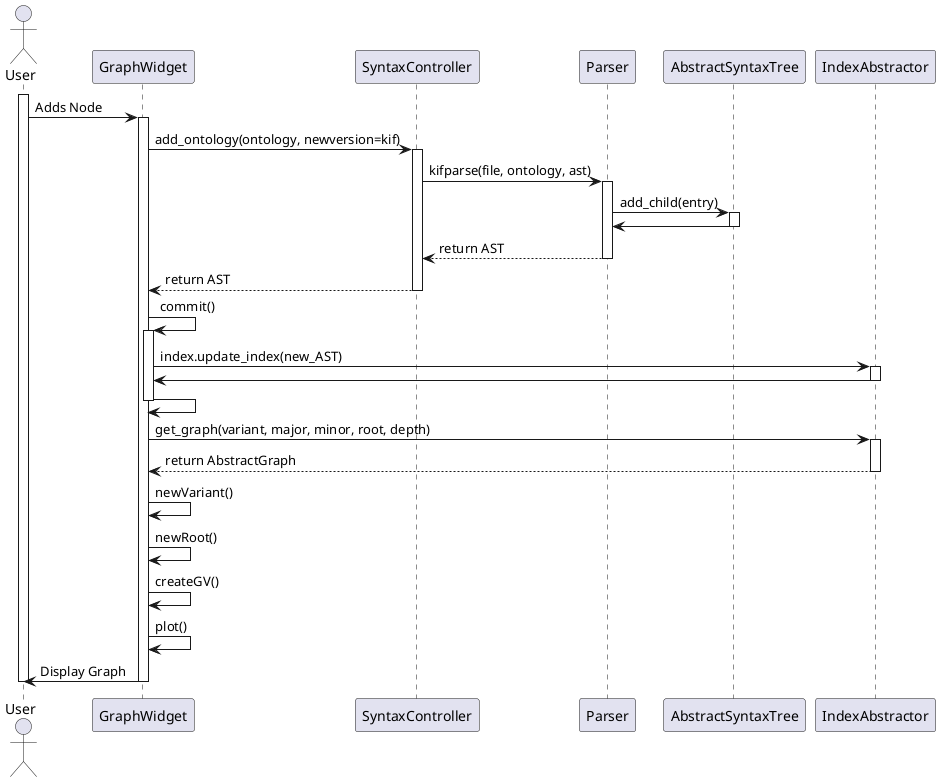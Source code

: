 @startuml

actor User
activate User
User -> GraphWidget: Adds Node

activate GraphWidget
GraphWidget -> SyntaxController: add_ontology(ontology, newversion=kif)

activate SyntaxController
SyntaxController -> Parser: kifparse(file, ontology, ast)
activate Parser
Parser -> AbstractSyntaxTree: add_child(entry)

activate AbstractSyntaxTree
AbstractSyntaxTree -> Parser:
deactivate AbstractSyntaxTree

Parser --> SyntaxController: return AST
deactivate Parser
SyntaxController --> GraphWidget: return AST
deactivate SyntaxController

GraphWidget -> GraphWidget: commit()
activate GraphWidget
GraphWidget -> IndexAbstractor: index.update_index(new_AST)

activate IndexAbstractor
IndexAbstractor -> GraphWidget:
deactivate IndexAbstractor

GraphWidget -> GraphWidget:
deactivate GraphWidget

GraphWidget -> IndexAbstractor: get_graph(variant, major, minor, root, depth)
activate IndexAbstractor
IndexAbstractor --> GraphWidget: return AbstractGraph
deactivate IndexAbstractor


GraphWidget -> GraphWidget: newVariant()
GraphWidget -> GraphWidget: newRoot()
GraphWidget -> GraphWidget: createGV()
GraphWidget -> GraphWidget: plot()

GraphWidget -> User: Display Graph
deactivate GraphWidget
deactivate User

@enduml
